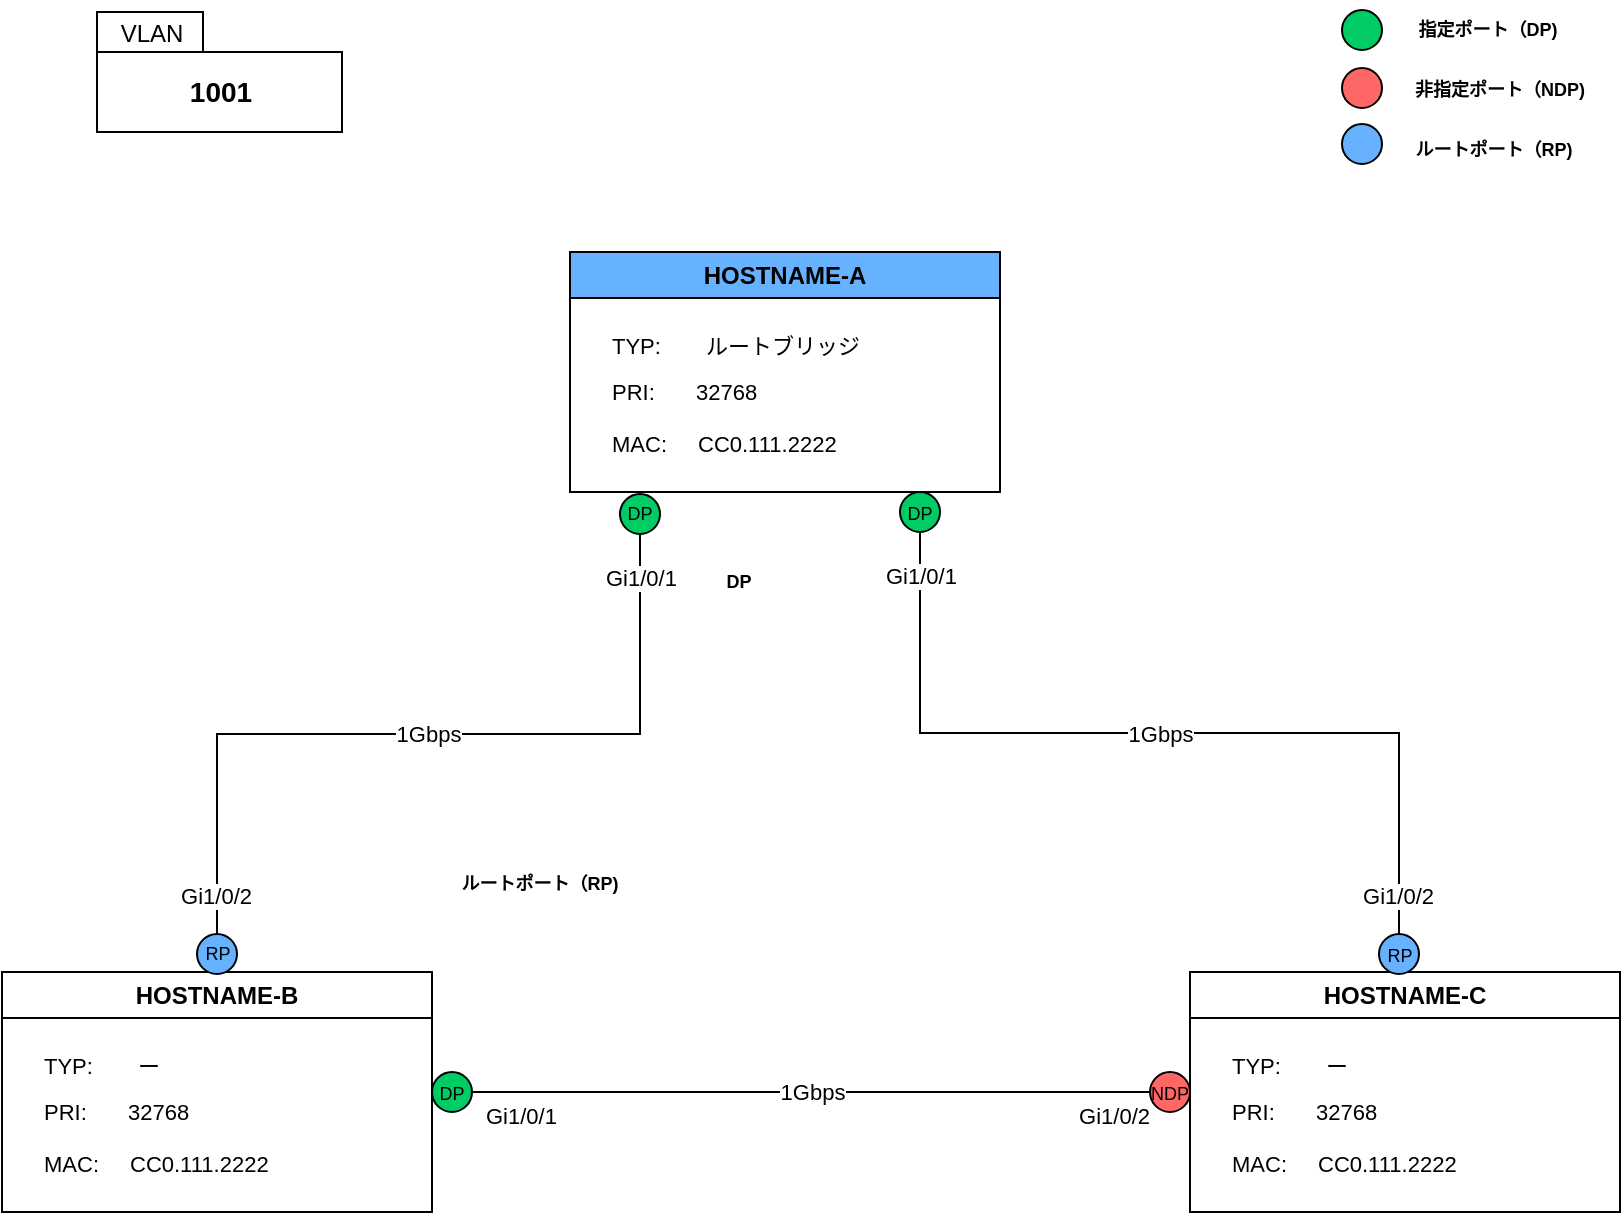 <mxfile version="21.2.1" type="device" pages="2">
  <diagram name="stp-network-1" id="GEPUWO689JRvTY18AOjP">
    <mxGraphModel dx="978" dy="578" grid="1" gridSize="10" guides="1" tooltips="1" connect="1" arrows="1" fold="1" page="1" pageScale="1" pageWidth="1169" pageHeight="827" math="0" shadow="0">
      <root>
        <mxCell id="0" />
        <mxCell id="1" parent="0" />
        <mxCell id="lZmN-ETSw1SqpxvYg2bJ-47" value="" style="endArrow=none;html=1;rounded=0;exitX=0.5;exitY=1;exitDx=0;exitDy=0;entryX=0.5;entryY=0;entryDx=0;entryDy=0;endFill=0;edgeStyle=orthogonalEdgeStyle;" edge="1" parent="1" source="lZmN-ETSw1SqpxvYg2bJ-52" target="lZmN-ETSw1SqpxvYg2bJ-54">
          <mxGeometry relative="1" as="geometry">
            <mxPoint x="580" y="340" as="sourcePoint" />
            <mxPoint x="350" y="460" as="targetPoint" />
          </mxGeometry>
        </mxCell>
        <mxCell id="lZmN-ETSw1SqpxvYg2bJ-48" value="1Gbps" style="edgeLabel;resizable=0;html=1;align=center;verticalAlign=middle;" connectable="0" vertex="1" parent="lZmN-ETSw1SqpxvYg2bJ-47">
          <mxGeometry relative="1" as="geometry" />
        </mxCell>
        <mxCell id="lZmN-ETSw1SqpxvYg2bJ-49" value="Gi1/0/1" style="edgeLabel;resizable=0;html=1;align=left;verticalAlign=bottom;" connectable="0" vertex="1" parent="lZmN-ETSw1SqpxvYg2bJ-47">
          <mxGeometry x="-1" relative="1" as="geometry">
            <mxPoint x="-19" y="30" as="offset" />
          </mxGeometry>
        </mxCell>
        <mxCell id="lZmN-ETSw1SqpxvYg2bJ-50" value="Gi1/0/2" style="edgeLabel;resizable=0;html=1;align=right;verticalAlign=bottom;" connectable="0" vertex="1" parent="lZmN-ETSw1SqpxvYg2bJ-47">
          <mxGeometry x="1" relative="1" as="geometry">
            <mxPoint x="18" y="-11" as="offset" />
          </mxGeometry>
        </mxCell>
        <mxCell id="lZmN-ETSw1SqpxvYg2bJ-55" value="DP" style="text;html=1;strokeColor=none;fillColor=none;align=center;verticalAlign=middle;whiteSpace=wrap;rounded=0;fontSize=9;fontStyle=1;labelPosition=center;verticalLabelPosition=middle;" vertex="1" parent="1">
          <mxGeometry x="532" y="320" width="52.5" height="30" as="geometry" />
        </mxCell>
        <mxCell id="lZmN-ETSw1SqpxvYg2bJ-56" value="ルートポート（RP)" style="text;html=1;strokeColor=none;fillColor=none;align=center;verticalAlign=middle;whiteSpace=wrap;rounded=0;fontSize=9;fontStyle=1;labelPosition=center;verticalLabelPosition=middle;" vertex="1" parent="1">
          <mxGeometry x="399" y="471" width="120" height="30" as="geometry" />
        </mxCell>
        <mxCell id="lZmN-ETSw1SqpxvYg2bJ-57" value="" style="endArrow=none;html=1;rounded=0;exitX=0.5;exitY=1;exitDx=0;exitDy=0;entryX=0.5;entryY=0;entryDx=0;entryDy=0;endFill=0;edgeStyle=orthogonalEdgeStyle;" edge="1" parent="1" source="lZmN-ETSw1SqpxvYg2bJ-61" target="lZmN-ETSw1SqpxvYg2bJ-62">
          <mxGeometry relative="1" as="geometry">
            <mxPoint x="761" y="350" as="sourcePoint" />
            <mxPoint x="531" y="470" as="targetPoint" />
          </mxGeometry>
        </mxCell>
        <mxCell id="lZmN-ETSw1SqpxvYg2bJ-58" value="1Gbps" style="edgeLabel;resizable=0;html=1;align=center;verticalAlign=middle;" connectable="0" vertex="1" parent="lZmN-ETSw1SqpxvYg2bJ-57">
          <mxGeometry relative="1" as="geometry" />
        </mxCell>
        <mxCell id="lZmN-ETSw1SqpxvYg2bJ-59" value="Gi1/0/1" style="edgeLabel;resizable=0;html=1;align=left;verticalAlign=bottom;" connectable="0" vertex="1" parent="lZmN-ETSw1SqpxvYg2bJ-57">
          <mxGeometry x="-1" relative="1" as="geometry">
            <mxPoint x="-19" y="30" as="offset" />
          </mxGeometry>
        </mxCell>
        <mxCell id="lZmN-ETSw1SqpxvYg2bJ-60" value="Gi1/0/2" style="edgeLabel;resizable=0;html=1;align=right;verticalAlign=bottom;" connectable="0" vertex="1" parent="lZmN-ETSw1SqpxvYg2bJ-57">
          <mxGeometry x="1" relative="1" as="geometry">
            <mxPoint x="18" y="-11" as="offset" />
          </mxGeometry>
        </mxCell>
        <mxCell id="lZmN-ETSw1SqpxvYg2bJ-70" value="" style="endArrow=none;html=1;rounded=0;endFill=0;edgeStyle=orthogonalEdgeStyle;entryX=0;entryY=0.5;entryDx=0;entryDy=0;" edge="1" parent="1" source="lZmN-ETSw1SqpxvYg2bJ-66" target="lZmN-ETSw1SqpxvYg2bJ-67">
          <mxGeometry relative="1" as="geometry">
            <mxPoint x="659" y="320" as="sourcePoint" />
            <mxPoint x="760" y="590" as="targetPoint" />
          </mxGeometry>
        </mxCell>
        <mxCell id="lZmN-ETSw1SqpxvYg2bJ-71" value="1Gbps" style="edgeLabel;resizable=0;html=1;align=center;verticalAlign=middle;" connectable="0" vertex="1" parent="lZmN-ETSw1SqpxvYg2bJ-70">
          <mxGeometry relative="1" as="geometry" />
        </mxCell>
        <mxCell id="lZmN-ETSw1SqpxvYg2bJ-72" value="Gi1/0/1" style="edgeLabel;resizable=0;html=1;align=left;verticalAlign=bottom;" connectable="0" vertex="1" parent="lZmN-ETSw1SqpxvYg2bJ-70">
          <mxGeometry x="-1" relative="1" as="geometry">
            <mxPoint x="5" y="20" as="offset" />
          </mxGeometry>
        </mxCell>
        <mxCell id="lZmN-ETSw1SqpxvYg2bJ-73" value="Gi1/0/2" style="edgeLabel;resizable=0;html=1;align=right;verticalAlign=bottom;" connectable="0" vertex="1" parent="lZmN-ETSw1SqpxvYg2bJ-70">
          <mxGeometry x="1" relative="1" as="geometry">
            <mxPoint y="20" as="offset" />
          </mxGeometry>
        </mxCell>
        <mxCell id="lZmN-ETSw1SqpxvYg2bJ-80" value="" style="group" vertex="1" connectable="0" parent="1">
          <mxGeometry x="860" y="44" width="139" height="90" as="geometry" />
        </mxCell>
        <mxCell id="lZmN-ETSw1SqpxvYg2bJ-74" value="指定ポート（DP)" style="text;html=1;strokeColor=none;fillColor=none;align=center;verticalAlign=middle;whiteSpace=wrap;rounded=0;fontSize=9;fontStyle=1;labelPosition=center;verticalLabelPosition=middle;" vertex="1" parent="lZmN-ETSw1SqpxvYg2bJ-80">
          <mxGeometry x="13" width="120" height="30" as="geometry" />
        </mxCell>
        <mxCell id="lZmN-ETSw1SqpxvYg2bJ-75" value="非指定ポート（NDP)" style="text;html=1;strokeColor=none;fillColor=none;align=center;verticalAlign=middle;whiteSpace=wrap;rounded=0;fontSize=9;fontStyle=1;labelPosition=center;verticalLabelPosition=middle;" vertex="1" parent="lZmN-ETSw1SqpxvYg2bJ-80">
          <mxGeometry x="19" y="30" width="120" height="30" as="geometry" />
        </mxCell>
        <mxCell id="lZmN-ETSw1SqpxvYg2bJ-76" value="ルートポート（RP)" style="text;html=1;strokeColor=none;fillColor=none;align=center;verticalAlign=middle;whiteSpace=wrap;rounded=0;fontSize=9;fontStyle=1;labelPosition=center;verticalLabelPosition=middle;" vertex="1" parent="lZmN-ETSw1SqpxvYg2bJ-80">
          <mxGeometry x="16" y="60" width="120" height="30" as="geometry" />
        </mxCell>
        <mxCell id="lZmN-ETSw1SqpxvYg2bJ-77" value="" style="ellipse;whiteSpace=wrap;html=1;aspect=fixed;strokeColor=#000000;fillColor=#00CC66;" vertex="1" parent="lZmN-ETSw1SqpxvYg2bJ-80">
          <mxGeometry y="5" width="20" height="20" as="geometry" />
        </mxCell>
        <mxCell id="lZmN-ETSw1SqpxvYg2bJ-78" value="" style="ellipse;whiteSpace=wrap;html=1;aspect=fixed;strokeColor=#000000;fillColor=#FF6666;" vertex="1" parent="lZmN-ETSw1SqpxvYg2bJ-80">
          <mxGeometry y="34" width="20" height="20" as="geometry" />
        </mxCell>
        <mxCell id="lZmN-ETSw1SqpxvYg2bJ-79" value="" style="ellipse;whiteSpace=wrap;html=1;aspect=fixed;strokeColor=#000000;fillColor=#66B2FF;" vertex="1" parent="lZmN-ETSw1SqpxvYg2bJ-80">
          <mxGeometry y="62" width="20" height="20" as="geometry" />
        </mxCell>
        <mxCell id="lZmN-ETSw1SqpxvYg2bJ-84" value="" style="group" vertex="1" connectable="0" parent="1">
          <mxGeometry x="237.5" y="50" width="122.5" height="60" as="geometry" />
        </mxCell>
        <mxCell id="lZmN-ETSw1SqpxvYg2bJ-82" value="&lt;font style=&quot;font-size: 14px;&quot;&gt;1001&lt;/font&gt;" style="shape=folder;fontStyle=1;spacingTop=20;tabWidth=53;tabHeight=20;tabPosition=left;html=1;whiteSpace=wrap;labelPosition=center;verticalLabelPosition=middle;align=center;verticalAlign=middle;" vertex="1" parent="lZmN-ETSw1SqpxvYg2bJ-84">
          <mxGeometry width="122.5" height="60" as="geometry" />
        </mxCell>
        <mxCell id="lZmN-ETSw1SqpxvYg2bJ-83" value="VLAN" style="text;html=1;strokeColor=none;fillColor=none;align=center;verticalAlign=middle;whiteSpace=wrap;rounded=0;spacing=0;" vertex="1" parent="lZmN-ETSw1SqpxvYg2bJ-84">
          <mxGeometry x="12.5" y="6" width="30" height="10" as="geometry" />
        </mxCell>
        <mxCell id="ntEa_4eT6dH7_e86Arft-1" value="" style="group" vertex="1" connectable="0" parent="1">
          <mxGeometry x="764" y="511" width="235" height="139" as="geometry" />
        </mxCell>
        <mxCell id="lZmN-ETSw1SqpxvYg2bJ-19" value="HOSTNAME-C" style="swimlane;whiteSpace=wrap;html=1;" vertex="1" parent="ntEa_4eT6dH7_e86Arft-1">
          <mxGeometry x="20" y="19" width="215" height="120" as="geometry">
            <mxRectangle x="460" y="170" width="140" height="30" as="alternateBounds" />
          </mxGeometry>
        </mxCell>
        <mxCell id="lZmN-ETSw1SqpxvYg2bJ-20" value="ー" style="text;html=1;align=left;verticalAlign=middle;resizable=0;points=[];autosize=1;strokeColor=none;fillColor=none;fontSize=11;" vertex="1" parent="lZmN-ETSw1SqpxvYg2bJ-19">
          <mxGeometry x="66" y="32" width="30" height="30" as="geometry" />
        </mxCell>
        <mxCell id="lZmN-ETSw1SqpxvYg2bJ-21" value="PRI:" style="text;html=1;align=left;verticalAlign=middle;resizable=0;points=[];autosize=1;strokeColor=none;fillColor=none;fontSize=11;" vertex="1" parent="lZmN-ETSw1SqpxvYg2bJ-19">
          <mxGeometry x="19" y="55" width="40" height="30" as="geometry" />
        </mxCell>
        <mxCell id="lZmN-ETSw1SqpxvYg2bJ-22" value="32768" style="text;html=1;align=left;verticalAlign=middle;resizable=0;points=[];autosize=1;strokeColor=none;fillColor=none;fontSize=11;" vertex="1" parent="lZmN-ETSw1SqpxvYg2bJ-19">
          <mxGeometry x="61" y="55" width="50" height="30" as="geometry" />
        </mxCell>
        <mxCell id="lZmN-ETSw1SqpxvYg2bJ-23" value="TYP:" style="text;html=1;align=left;verticalAlign=middle;resizable=0;points=[];autosize=1;strokeColor=none;fillColor=none;fontSize=11;" vertex="1" parent="lZmN-ETSw1SqpxvYg2bJ-19">
          <mxGeometry x="19" y="32" width="50" height="30" as="geometry" />
        </mxCell>
        <mxCell id="lZmN-ETSw1SqpxvYg2bJ-24" value="MAC:" style="text;html=1;align=left;verticalAlign=middle;resizable=0;points=[];autosize=1;strokeColor=none;fillColor=none;fontSize=11;" vertex="1" parent="lZmN-ETSw1SqpxvYg2bJ-19">
          <mxGeometry x="19" y="81" width="50" height="30" as="geometry" />
        </mxCell>
        <mxCell id="lZmN-ETSw1SqpxvYg2bJ-25" value="CC0.111.2222" style="text;html=1;align=left;verticalAlign=middle;resizable=0;points=[];autosize=1;strokeColor=none;fillColor=none;fontSize=11;" vertex="1" parent="lZmN-ETSw1SqpxvYg2bJ-19">
          <mxGeometry x="62" y="81" width="100" height="30" as="geometry" />
        </mxCell>
        <mxCell id="lZmN-ETSw1SqpxvYg2bJ-62" value="&lt;font style=&quot;font-size: 9px;&quot;&gt;RP&lt;/font&gt;" style="ellipse;whiteSpace=wrap;html=1;aspect=fixed;strokeColor=#000000;fillColor=#66B2FF;" vertex="1" parent="ntEa_4eT6dH7_e86Arft-1">
          <mxGeometry x="114.5" width="20" height="20" as="geometry" />
        </mxCell>
        <mxCell id="lZmN-ETSw1SqpxvYg2bJ-67" value="&lt;font style=&quot;font-size: 9px;&quot;&gt;NDP&lt;/font&gt;" style="ellipse;whiteSpace=wrap;html=1;aspect=fixed;strokeColor=#000000;fillColor=#FF6666;" vertex="1" parent="ntEa_4eT6dH7_e86Arft-1">
          <mxGeometry y="69" width="20" height="20" as="geometry" />
        </mxCell>
        <mxCell id="ntEa_4eT6dH7_e86Arft-2" value="" style="group" vertex="1" connectable="0" parent="1">
          <mxGeometry x="190" y="511" width="235" height="139" as="geometry" />
        </mxCell>
        <mxCell id="lZmN-ETSw1SqpxvYg2bJ-12" value="HOSTNAME-B" style="swimlane;whiteSpace=wrap;html=1;" vertex="1" parent="ntEa_4eT6dH7_e86Arft-2">
          <mxGeometry y="19" width="215" height="120" as="geometry">
            <mxRectangle x="460" y="170" width="140" height="30" as="alternateBounds" />
          </mxGeometry>
        </mxCell>
        <mxCell id="lZmN-ETSw1SqpxvYg2bJ-13" value="ー" style="text;html=1;align=left;verticalAlign=middle;resizable=0;points=[];autosize=1;strokeColor=none;fillColor=none;fontSize=11;" vertex="1" parent="lZmN-ETSw1SqpxvYg2bJ-12">
          <mxGeometry x="66" y="32" width="30" height="30" as="geometry" />
        </mxCell>
        <mxCell id="lZmN-ETSw1SqpxvYg2bJ-14" value="PRI:" style="text;html=1;align=left;verticalAlign=middle;resizable=0;points=[];autosize=1;strokeColor=none;fillColor=none;fontSize=11;" vertex="1" parent="lZmN-ETSw1SqpxvYg2bJ-12">
          <mxGeometry x="19" y="55" width="40" height="30" as="geometry" />
        </mxCell>
        <mxCell id="lZmN-ETSw1SqpxvYg2bJ-15" value="32768" style="text;html=1;align=left;verticalAlign=middle;resizable=0;points=[];autosize=1;strokeColor=none;fillColor=none;fontSize=11;" vertex="1" parent="lZmN-ETSw1SqpxvYg2bJ-12">
          <mxGeometry x="61" y="55" width="50" height="30" as="geometry" />
        </mxCell>
        <mxCell id="lZmN-ETSw1SqpxvYg2bJ-16" value="TYP:" style="text;html=1;align=left;verticalAlign=middle;resizable=0;points=[];autosize=1;strokeColor=none;fillColor=none;fontSize=11;" vertex="1" parent="lZmN-ETSw1SqpxvYg2bJ-12">
          <mxGeometry x="19" y="32" width="50" height="30" as="geometry" />
        </mxCell>
        <mxCell id="lZmN-ETSw1SqpxvYg2bJ-17" value="MAC:" style="text;html=1;align=left;verticalAlign=middle;resizable=0;points=[];autosize=1;strokeColor=none;fillColor=none;fontSize=11;" vertex="1" parent="lZmN-ETSw1SqpxvYg2bJ-12">
          <mxGeometry x="19" y="81" width="50" height="30" as="geometry" />
        </mxCell>
        <mxCell id="lZmN-ETSw1SqpxvYg2bJ-18" value="CC0.111.2222" style="text;html=1;align=left;verticalAlign=middle;resizable=0;points=[];autosize=1;strokeColor=none;fillColor=none;fontSize=11;" vertex="1" parent="lZmN-ETSw1SqpxvYg2bJ-12">
          <mxGeometry x="62" y="81" width="100" height="30" as="geometry" />
        </mxCell>
        <mxCell id="lZmN-ETSw1SqpxvYg2bJ-54" value="RP" style="ellipse;whiteSpace=wrap;html=1;aspect=fixed;strokeColor=#000000;fillColor=#66B2FF;fontSize=9;" vertex="1" parent="ntEa_4eT6dH7_e86Arft-2">
          <mxGeometry x="97.5" width="20" height="20" as="geometry" />
        </mxCell>
        <mxCell id="lZmN-ETSw1SqpxvYg2bJ-66" value="&lt;font style=&quot;font-size: 9px;&quot;&gt;DP&lt;/font&gt;" style="ellipse;whiteSpace=wrap;html=1;aspect=fixed;strokeColor=#000000;fillColor=#00CC66;" vertex="1" parent="ntEa_4eT6dH7_e86Arft-2">
          <mxGeometry x="215" y="69" width="20" height="20" as="geometry" />
        </mxCell>
        <mxCell id="ntEa_4eT6dH7_e86Arft-3" value="" style="group" vertex="1" connectable="0" parent="1">
          <mxGeometry x="474" y="170" width="215" height="141" as="geometry" />
        </mxCell>
        <mxCell id="lZmN-ETSw1SqpxvYg2bJ-1" value="HOSTNAME-A" style="swimlane;whiteSpace=wrap;html=1;fillColor=#66B2FF;" vertex="1" parent="ntEa_4eT6dH7_e86Arft-3">
          <mxGeometry width="215" height="120" as="geometry">
            <mxRectangle x="474" y="170" width="140" height="30" as="alternateBounds" />
          </mxGeometry>
        </mxCell>
        <mxCell id="lZmN-ETSw1SqpxvYg2bJ-2" value="ルートブリッジ" style="text;html=1;align=left;verticalAlign=middle;resizable=0;points=[];autosize=1;strokeColor=none;fillColor=none;fontSize=11;" vertex="1" parent="lZmN-ETSw1SqpxvYg2bJ-1">
          <mxGeometry x="66" y="32" width="100" height="30" as="geometry" />
        </mxCell>
        <mxCell id="lZmN-ETSw1SqpxvYg2bJ-3" value="PRI:" style="text;html=1;align=left;verticalAlign=middle;resizable=0;points=[];autosize=1;strokeColor=none;fillColor=none;fontSize=11;" vertex="1" parent="lZmN-ETSw1SqpxvYg2bJ-1">
          <mxGeometry x="19" y="55" width="40" height="30" as="geometry" />
        </mxCell>
        <mxCell id="lZmN-ETSw1SqpxvYg2bJ-4" value="32768" style="text;html=1;align=left;verticalAlign=middle;resizable=0;points=[];autosize=1;strokeColor=none;fillColor=none;fontSize=11;" vertex="1" parent="lZmN-ETSw1SqpxvYg2bJ-1">
          <mxGeometry x="61" y="55" width="50" height="30" as="geometry" />
        </mxCell>
        <mxCell id="lZmN-ETSw1SqpxvYg2bJ-5" value="TYP:" style="text;html=1;align=left;verticalAlign=middle;resizable=0;points=[];autosize=1;strokeColor=none;fillColor=none;fontSize=11;" vertex="1" parent="lZmN-ETSw1SqpxvYg2bJ-1">
          <mxGeometry x="19" y="32" width="50" height="30" as="geometry" />
        </mxCell>
        <mxCell id="lZmN-ETSw1SqpxvYg2bJ-10" value="MAC:" style="text;html=1;align=left;verticalAlign=middle;resizable=0;points=[];autosize=1;strokeColor=none;fillColor=none;fontSize=11;" vertex="1" parent="lZmN-ETSw1SqpxvYg2bJ-1">
          <mxGeometry x="19" y="81" width="50" height="30" as="geometry" />
        </mxCell>
        <mxCell id="lZmN-ETSw1SqpxvYg2bJ-11" value="CC0.111.2222" style="text;html=1;align=left;verticalAlign=middle;resizable=0;points=[];autosize=1;strokeColor=none;fillColor=none;fontSize=11;" vertex="1" parent="lZmN-ETSw1SqpxvYg2bJ-1">
          <mxGeometry x="62" y="81" width="100" height="30" as="geometry" />
        </mxCell>
        <mxCell id="lZmN-ETSw1SqpxvYg2bJ-52" value="DP" style="ellipse;whiteSpace=wrap;html=1;aspect=fixed;strokeColor=#000000;fillColor=#00CC66;fontSize=9;" vertex="1" parent="ntEa_4eT6dH7_e86Arft-3">
          <mxGeometry x="25" y="121" width="20" height="20" as="geometry" />
        </mxCell>
        <mxCell id="lZmN-ETSw1SqpxvYg2bJ-61" value="&lt;font style=&quot;font-size: 9px;&quot;&gt;DP&lt;/font&gt;" style="ellipse;whiteSpace=wrap;html=1;aspect=fixed;strokeColor=#000000;fillColor=#00CC66;" vertex="1" parent="ntEa_4eT6dH7_e86Arft-3">
          <mxGeometry x="165" y="120" width="20" height="20" as="geometry" />
        </mxCell>
      </root>
    </mxGraphModel>
  </diagram>
  <diagram id="k6aR9NV0nVTvYKTfSZ6E" name="stp-network-2">
    <mxGraphModel dx="1418" dy="838" grid="1" gridSize="10" guides="1" tooltips="1" connect="1" arrows="1" fold="1" page="1" pageScale="1" pageWidth="1169" pageHeight="827" math="0" shadow="0">
      <root>
        <mxCell id="0" />
        <mxCell id="1" parent="0" />
        <mxCell id="lIcX3N6LtxaNZ1xSd4xb-1" value="" style="group" vertex="1" connectable="0" parent="1">
          <mxGeometry x="860" y="44" width="139" height="90" as="geometry" />
        </mxCell>
        <mxCell id="lIcX3N6LtxaNZ1xSd4xb-2" value="指定ポート（DP)" style="text;html=1;strokeColor=none;fillColor=none;align=center;verticalAlign=middle;whiteSpace=wrap;rounded=0;fontSize=9;fontStyle=1;labelPosition=center;verticalLabelPosition=middle;" vertex="1" parent="lIcX3N6LtxaNZ1xSd4xb-1">
          <mxGeometry x="13" width="120" height="30" as="geometry" />
        </mxCell>
        <mxCell id="lIcX3N6LtxaNZ1xSd4xb-3" value="非指定ポート（NDP)" style="text;html=1;strokeColor=none;fillColor=none;align=center;verticalAlign=middle;whiteSpace=wrap;rounded=0;fontSize=9;fontStyle=1;labelPosition=center;verticalLabelPosition=middle;" vertex="1" parent="lIcX3N6LtxaNZ1xSd4xb-1">
          <mxGeometry x="19" y="30" width="120" height="30" as="geometry" />
        </mxCell>
        <mxCell id="lIcX3N6LtxaNZ1xSd4xb-4" value="ルートポート（RP)" style="text;html=1;strokeColor=none;fillColor=none;align=center;verticalAlign=middle;whiteSpace=wrap;rounded=0;fontSize=9;fontStyle=1;labelPosition=center;verticalLabelPosition=middle;" vertex="1" parent="lIcX3N6LtxaNZ1xSd4xb-1">
          <mxGeometry x="16" y="60" width="120" height="30" as="geometry" />
        </mxCell>
        <mxCell id="lIcX3N6LtxaNZ1xSd4xb-5" value="" style="ellipse;whiteSpace=wrap;html=1;aspect=fixed;strokeColor=#000000;fillColor=#00CC66;" vertex="1" parent="lIcX3N6LtxaNZ1xSd4xb-1">
          <mxGeometry y="5" width="20" height="20" as="geometry" />
        </mxCell>
        <mxCell id="lIcX3N6LtxaNZ1xSd4xb-6" value="" style="ellipse;whiteSpace=wrap;html=1;aspect=fixed;strokeColor=#000000;fillColor=#FF6666;" vertex="1" parent="lIcX3N6LtxaNZ1xSd4xb-1">
          <mxGeometry y="34" width="20" height="20" as="geometry" />
        </mxCell>
        <mxCell id="lIcX3N6LtxaNZ1xSd4xb-7" value="" style="ellipse;whiteSpace=wrap;html=1;aspect=fixed;strokeColor=#000000;fillColor=#66B2FF;" vertex="1" parent="lIcX3N6LtxaNZ1xSd4xb-1">
          <mxGeometry y="62" width="20" height="20" as="geometry" />
        </mxCell>
        <mxCell id="lIcX3N6LtxaNZ1xSd4xb-8" value="" style="group" vertex="1" connectable="0" parent="1">
          <mxGeometry x="237.5" y="50" width="122.5" height="60" as="geometry" />
        </mxCell>
        <mxCell id="lIcX3N6LtxaNZ1xSd4xb-9" value="&lt;font style=&quot;font-size: 14px;&quot;&gt;1001&lt;/font&gt;" style="shape=folder;fontStyle=1;spacingTop=20;tabWidth=53;tabHeight=20;tabPosition=left;html=1;whiteSpace=wrap;labelPosition=center;verticalLabelPosition=middle;align=center;verticalAlign=middle;" vertex="1" parent="lIcX3N6LtxaNZ1xSd4xb-8">
          <mxGeometry width="122.5" height="60" as="geometry" />
        </mxCell>
        <mxCell id="lIcX3N6LtxaNZ1xSd4xb-10" value="VLAN" style="text;html=1;strokeColor=none;fillColor=none;align=center;verticalAlign=middle;whiteSpace=wrap;rounded=0;spacing=0;" vertex="1" parent="lIcX3N6LtxaNZ1xSd4xb-8">
          <mxGeometry x="12.5" y="6" width="30" height="10" as="geometry" />
        </mxCell>
        <mxCell id="NGtQI4fehyZyA3oJrEns-19" value="" style="endArrow=none;html=1;rounded=0;endFill=0;edgeStyle=orthogonalEdgeStyle;entryX=0;entryY=0.5;entryDx=0;entryDy=0;" edge="1" parent="1" source="NGtQI4fehyZyA3oJrEns-15" target="NGtQI4fehyZyA3oJrEns-16">
          <mxGeometry relative="1" as="geometry">
            <mxPoint x="658" y="89" as="sourcePoint" />
            <mxPoint x="759" y="359" as="targetPoint" />
          </mxGeometry>
        </mxCell>
        <mxCell id="NGtQI4fehyZyA3oJrEns-20" value="1Gbps" style="edgeLabel;resizable=0;html=1;align=center;verticalAlign=middle;" connectable="0" vertex="1" parent="NGtQI4fehyZyA3oJrEns-19">
          <mxGeometry relative="1" as="geometry" />
        </mxCell>
        <mxCell id="NGtQI4fehyZyA3oJrEns-21" value="Gi1/0/2" style="edgeLabel;resizable=0;html=1;align=left;verticalAlign=bottom;" connectable="0" vertex="1" parent="NGtQI4fehyZyA3oJrEns-19">
          <mxGeometry x="-1" relative="1" as="geometry">
            <mxPoint x="5" y="20" as="offset" />
          </mxGeometry>
        </mxCell>
        <mxCell id="NGtQI4fehyZyA3oJrEns-22" value="Gi1/0/3" style="edgeLabel;resizable=0;html=1;align=right;verticalAlign=bottom;" connectable="0" vertex="1" parent="NGtQI4fehyZyA3oJrEns-19">
          <mxGeometry x="1" relative="1" as="geometry">
            <mxPoint y="20" as="offset" />
          </mxGeometry>
        </mxCell>
        <mxCell id="nphpCRPMLRBi2Kv2OGru-7" value="" style="endArrow=none;html=1;rounded=0;endFill=0;edgeStyle=orthogonalEdgeStyle;entryX=0;entryY=0.5;entryDx=0;entryDy=0;" edge="1" parent="1" source="nphpCRPMLRBi2Kv2OGru-5" target="nphpCRPMLRBi2Kv2OGru-6">
          <mxGeometry relative="1" as="geometry">
            <mxPoint x="658" y="52" as="sourcePoint" />
            <mxPoint x="759" y="322" as="targetPoint" />
          </mxGeometry>
        </mxCell>
        <mxCell id="nphpCRPMLRBi2Kv2OGru-8" value="1Gbps" style="edgeLabel;resizable=0;html=1;align=center;verticalAlign=middle;" connectable="0" vertex="1" parent="nphpCRPMLRBi2Kv2OGru-7">
          <mxGeometry relative="1" as="geometry" />
        </mxCell>
        <mxCell id="nphpCRPMLRBi2Kv2OGru-9" value="Gi1/0/1" style="edgeLabel;resizable=0;html=1;align=left;verticalAlign=bottom;" connectable="0" vertex="1" parent="nphpCRPMLRBi2Kv2OGru-7">
          <mxGeometry x="-1" relative="1" as="geometry">
            <mxPoint x="4" y="20" as="offset" />
          </mxGeometry>
        </mxCell>
        <mxCell id="nphpCRPMLRBi2Kv2OGru-10" value="Gi1/0/2" style="edgeLabel;resizable=0;html=1;align=right;verticalAlign=bottom;" connectable="0" vertex="1" parent="nphpCRPMLRBi2Kv2OGru-7">
          <mxGeometry x="1" relative="1" as="geometry">
            <mxPoint x="-1" y="20" as="offset" />
          </mxGeometry>
        </mxCell>
        <mxCell id="6khXlQSQMNL0B0QIrX0B-1" value="" style="group" vertex="1" connectable="0" parent="1">
          <mxGeometry x="763" y="280" width="236" height="120" as="geometry" />
        </mxCell>
        <mxCell id="NGtQI4fehyZyA3oJrEns-8" value="HOSTNAME-C" style="swimlane;whiteSpace=wrap;html=1;" vertex="1" parent="6khXlQSQMNL0B0QIrX0B-1">
          <mxGeometry x="21" width="215" height="120" as="geometry">
            <mxRectangle x="460" y="170" width="140" height="30" as="alternateBounds" />
          </mxGeometry>
        </mxCell>
        <mxCell id="NGtQI4fehyZyA3oJrEns-9" value="ー" style="text;html=1;align=left;verticalAlign=middle;resizable=0;points=[];autosize=1;strokeColor=none;fillColor=none;fontSize=11;" vertex="1" parent="NGtQI4fehyZyA3oJrEns-8">
          <mxGeometry x="66" y="51" width="30" height="30" as="geometry" />
        </mxCell>
        <mxCell id="NGtQI4fehyZyA3oJrEns-10" value="PRI:" style="text;html=1;align=left;verticalAlign=middle;resizable=0;points=[];autosize=1;strokeColor=none;fillColor=none;fontSize=11;" vertex="1" parent="NGtQI4fehyZyA3oJrEns-8">
          <mxGeometry x="18" y="74" width="40" height="30" as="geometry" />
        </mxCell>
        <mxCell id="NGtQI4fehyZyA3oJrEns-11" value="32768" style="text;html=1;align=left;verticalAlign=middle;resizable=0;points=[];autosize=1;strokeColor=none;fillColor=none;fontSize=11;" vertex="1" parent="NGtQI4fehyZyA3oJrEns-8">
          <mxGeometry x="61" y="55" width="50" height="30" as="geometry" />
        </mxCell>
        <mxCell id="NGtQI4fehyZyA3oJrEns-12" value="TYP:" style="text;html=1;align=left;verticalAlign=middle;resizable=0;points=[];autosize=1;strokeColor=none;fillColor=none;fontSize=11;" vertex="1" parent="NGtQI4fehyZyA3oJrEns-8">
          <mxGeometry x="19" y="51" width="50" height="30" as="geometry" />
        </mxCell>
        <mxCell id="NGtQI4fehyZyA3oJrEns-13" value="MAC:" style="text;html=1;align=left;verticalAlign=middle;resizable=0;points=[];autosize=1;strokeColor=none;fillColor=none;fontSize=11;" vertex="1" parent="NGtQI4fehyZyA3oJrEns-8">
          <mxGeometry x="18" y="100" width="50" height="30" as="geometry" />
        </mxCell>
        <mxCell id="NGtQI4fehyZyA3oJrEns-14" value="CC0.111.2222" style="text;html=1;align=left;verticalAlign=middle;resizable=0;points=[];autosize=1;strokeColor=none;fillColor=none;fontSize=11;" vertex="1" parent="NGtQI4fehyZyA3oJrEns-8">
          <mxGeometry x="62" y="81" width="100" height="30" as="geometry" />
        </mxCell>
        <mxCell id="NGtQI4fehyZyA3oJrEns-16" value="&lt;font style=&quot;font-size: 9px;&quot;&gt;NDP&lt;/font&gt;" style="ellipse;whiteSpace=wrap;html=1;aspect=fixed;strokeColor=#000000;fillColor=#FF6666;" vertex="1" parent="6khXlQSQMNL0B0QIrX0B-1">
          <mxGeometry y="69" width="20" height="20" as="geometry" />
        </mxCell>
        <mxCell id="nphpCRPMLRBi2Kv2OGru-1" value="ー" style="text;html=1;align=left;verticalAlign=middle;resizable=0;points=[];autosize=1;strokeColor=none;fillColor=none;fontSize=11;" vertex="1" parent="6khXlQSQMNL0B0QIrX0B-1">
          <mxGeometry x="86" y="14" width="30" height="30" as="geometry" />
        </mxCell>
        <mxCell id="nphpCRPMLRBi2Kv2OGru-2" value="PRI:" style="text;html=1;align=left;verticalAlign=middle;resizable=0;points=[];autosize=1;strokeColor=none;fillColor=none;fontSize=11;" vertex="1" parent="6khXlQSQMNL0B0QIrX0B-1">
          <mxGeometry x="39" y="37" width="40" height="30" as="geometry" />
        </mxCell>
        <mxCell id="nphpCRPMLRBi2Kv2OGru-3" value="TYP:" style="text;html=1;align=left;verticalAlign=middle;resizable=0;points=[];autosize=1;strokeColor=none;fillColor=none;fontSize=11;" vertex="1" parent="6khXlQSQMNL0B0QIrX0B-1">
          <mxGeometry x="39" y="14" width="50" height="30" as="geometry" />
        </mxCell>
        <mxCell id="nphpCRPMLRBi2Kv2OGru-4" value="MAC:" style="text;html=1;align=left;verticalAlign=middle;resizable=0;points=[];autosize=1;strokeColor=none;fillColor=none;fontSize=11;" vertex="1" parent="6khXlQSQMNL0B0QIrX0B-1">
          <mxGeometry x="38" y="63" width="50" height="30" as="geometry" />
        </mxCell>
        <mxCell id="nphpCRPMLRBi2Kv2OGru-6" value="&lt;font style=&quot;font-size: 9px;&quot;&gt;RP&lt;/font&gt;" style="ellipse;whiteSpace=wrap;html=1;aspect=fixed;strokeColor=#000000;fillColor=#66B2FF;" vertex="1" parent="6khXlQSQMNL0B0QIrX0B-1">
          <mxGeometry y="32" width="20" height="20" as="geometry" />
        </mxCell>
        <mxCell id="6khXlQSQMNL0B0QIrX0B-2" value="" style="group" vertex="1" connectable="0" parent="1">
          <mxGeometry x="190" y="280" width="234" height="120" as="geometry" />
        </mxCell>
        <mxCell id="NGtQI4fehyZyA3oJrEns-1" value="HOSTNAME-B" style="swimlane;whiteSpace=wrap;html=1;fillColor=#66B2FF;" vertex="1" parent="6khXlQSQMNL0B0QIrX0B-2">
          <mxGeometry width="215" height="120" as="geometry">
            <mxRectangle x="460" y="170" width="140" height="30" as="alternateBounds" />
          </mxGeometry>
        </mxCell>
        <mxCell id="NGtQI4fehyZyA3oJrEns-2" value="ルートブリッジ" style="text;html=1;align=left;verticalAlign=middle;resizable=0;points=[];autosize=1;strokeColor=none;fillColor=none;fontSize=11;" vertex="1" parent="NGtQI4fehyZyA3oJrEns-1">
          <mxGeometry x="66" y="32" width="100" height="30" as="geometry" />
        </mxCell>
        <mxCell id="NGtQI4fehyZyA3oJrEns-3" value="PRI:" style="text;html=1;align=left;verticalAlign=middle;resizable=0;points=[];autosize=1;strokeColor=none;fillColor=none;fontSize=11;" vertex="1" parent="NGtQI4fehyZyA3oJrEns-1">
          <mxGeometry x="19" y="55" width="40" height="30" as="geometry" />
        </mxCell>
        <mxCell id="NGtQI4fehyZyA3oJrEns-4" value="32768" style="text;html=1;align=left;verticalAlign=middle;resizable=0;points=[];autosize=1;strokeColor=none;fillColor=none;fontSize=11;" vertex="1" parent="NGtQI4fehyZyA3oJrEns-1">
          <mxGeometry x="61" y="55" width="50" height="30" as="geometry" />
        </mxCell>
        <mxCell id="NGtQI4fehyZyA3oJrEns-5" value="TYP:" style="text;html=1;align=left;verticalAlign=middle;resizable=0;points=[];autosize=1;strokeColor=none;fillColor=none;fontSize=11;" vertex="1" parent="NGtQI4fehyZyA3oJrEns-1">
          <mxGeometry x="19" y="32" width="50" height="30" as="geometry" />
        </mxCell>
        <mxCell id="NGtQI4fehyZyA3oJrEns-6" value="MAC:" style="text;html=1;align=left;verticalAlign=middle;resizable=0;points=[];autosize=1;strokeColor=none;fillColor=none;fontSize=11;" vertex="1" parent="NGtQI4fehyZyA3oJrEns-1">
          <mxGeometry x="19" y="81" width="50" height="30" as="geometry" />
        </mxCell>
        <mxCell id="NGtQI4fehyZyA3oJrEns-7" value="CC0.111.2222" style="text;html=1;align=left;verticalAlign=middle;resizable=0;points=[];autosize=1;strokeColor=none;fillColor=none;fontSize=11;" vertex="1" parent="NGtQI4fehyZyA3oJrEns-1">
          <mxGeometry x="62" y="81" width="100" height="30" as="geometry" />
        </mxCell>
        <mxCell id="NGtQI4fehyZyA3oJrEns-15" value="&lt;font style=&quot;font-size: 9px;&quot;&gt;DP&lt;/font&gt;" style="ellipse;whiteSpace=wrap;html=1;aspect=fixed;strokeColor=#000000;fillColor=#00CC66;" vertex="1" parent="6khXlQSQMNL0B0QIrX0B-2">
          <mxGeometry x="214" y="69" width="20" height="20" as="geometry" />
        </mxCell>
        <mxCell id="nphpCRPMLRBi2Kv2OGru-5" value="&lt;font style=&quot;font-size: 9px;&quot;&gt;DP&lt;/font&gt;" style="ellipse;whiteSpace=wrap;html=1;aspect=fixed;strokeColor=#000000;fillColor=#00CC66;" vertex="1" parent="6khXlQSQMNL0B0QIrX0B-2">
          <mxGeometry x="214" y="32" width="20" height="20" as="geometry" />
        </mxCell>
      </root>
    </mxGraphModel>
  </diagram>
</mxfile>

